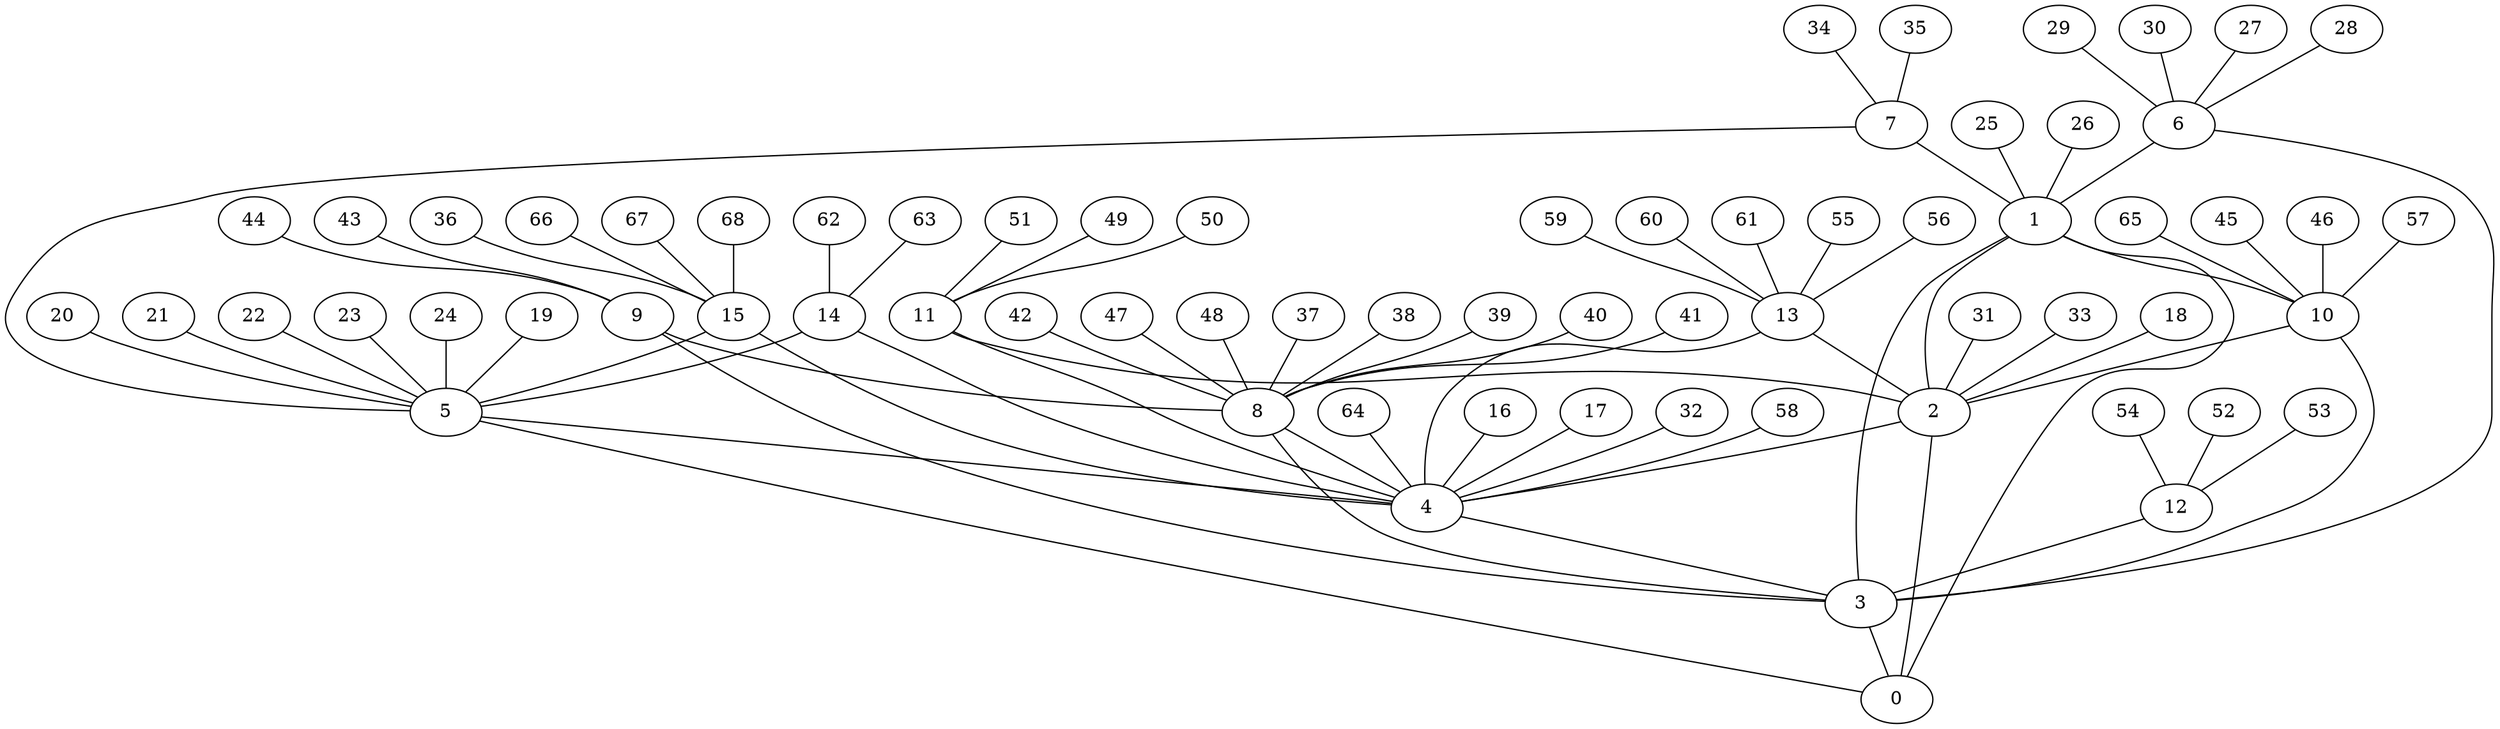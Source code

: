 strict graph {
    1 -- 10
    2 -- 4
    3 -- 0
    4 -- 3
    5 -- 0
    6 -- 1
    7 -- 1
    8 -- 3
    9 -- 8
    10 -- 2
    11 -- 2
    12 -- 3
    13 -- 4
    14 -- 4
    15 -- 4
    16 -- 4
    17 -- 4
    18 -- 2
    19 -- 5
    20 -- 5
    21 -- 5
    22 -- 5
    23 -- 5
    24 -- 5
    25 -- 1
    26 -- 1
    27 -- 6
    28 -- 6
    29 -- 6
    30 -- 6
    31 -- 2
    32 -- 4
    33 -- 2
    34 -- 7
    35 -- 7
    36 -- 15
    37 -- 8
    38 -- 8
    39 -- 8
    40 -- 8
    41 -- 8
    42 -- 8
    43 -- 9
    44 -- 9
    45 -- 10
    46 -- 10
    47 -- 8
    48 -- 8
    49 -- 11
    50 -- 11
    51 -- 11
    52 -- 12
    53 -- 12
    54 -- 12
    55 -- 13
    56 -- 13
    57 -- 10
    58 -- 4
    59 -- 13
    60 -- 13
    61 -- 13
    62 -- 14
    63 -- 14
    64 -- 4
    65 -- 10
    66 -- 15
    67 -- 15
    68 -- 15
    0 -- 1
    1 -- 2
    2 -- 0
    3 -- 1
    4 -- 2
    5 -- 0
    6 -- 3
    7 -- 5
    8 -- 4
    9 -- 3
    10 -- 3
    11 -- 4
    12 -- 3
    13 -- 2
    14 -- 5
    15 -- 5
    3 -- 1
    4 -- 3
    5 -- 4
}

